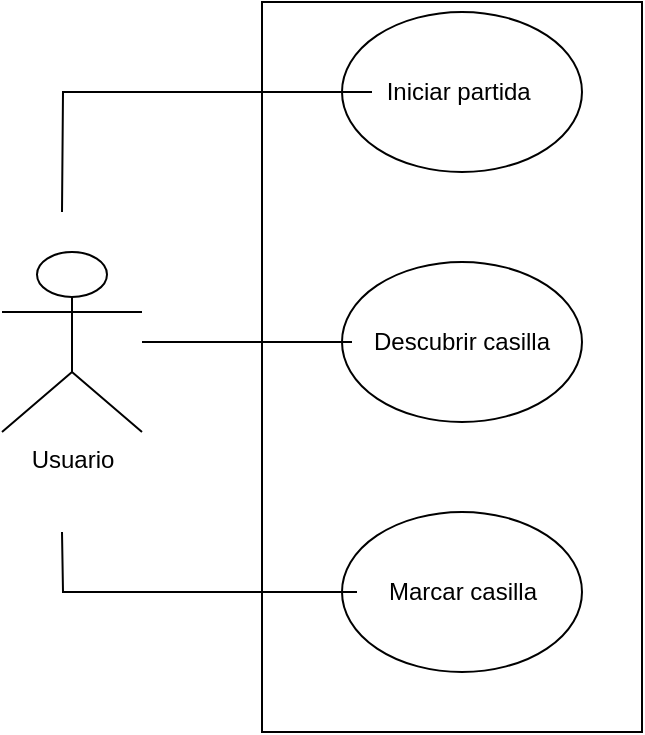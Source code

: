<mxfile version="21.1.2" type="device">
  <diagram name="Página-1" id="JyZzpQffdHG1UAHrtDDV">
    <mxGraphModel dx="1050" dy="629" grid="1" gridSize="10" guides="1" tooltips="1" connect="1" arrows="1" fold="1" page="1" pageScale="1" pageWidth="827" pageHeight="1169" math="0" shadow="0">
      <root>
        <mxCell id="0" />
        <mxCell id="1" parent="0" />
        <mxCell id="fhS_L0i97eXS0MJJRt2M-8" value="" style="rounded=0;whiteSpace=wrap;html=1;" vertex="1" parent="1">
          <mxGeometry x="240" y="35" width="190" height="365" as="geometry" />
        </mxCell>
        <mxCell id="fhS_L0i97eXS0MJJRt2M-1" value="Usuario" style="shape=umlActor;verticalLabelPosition=bottom;verticalAlign=top;html=1;outlineConnect=0;" vertex="1" parent="1">
          <mxGeometry x="110" y="160" width="70" height="90" as="geometry" />
        </mxCell>
        <mxCell id="fhS_L0i97eXS0MJJRt2M-2" value="" style="ellipse;whiteSpace=wrap;html=1;" vertex="1" parent="1">
          <mxGeometry x="280" y="40" width="120" height="80" as="geometry" />
        </mxCell>
        <mxCell id="fhS_L0i97eXS0MJJRt2M-3" value="" style="ellipse;whiteSpace=wrap;html=1;" vertex="1" parent="1">
          <mxGeometry x="280" y="165" width="120" height="80" as="geometry" />
        </mxCell>
        <mxCell id="fhS_L0i97eXS0MJJRt2M-4" value="" style="ellipse;whiteSpace=wrap;html=1;" vertex="1" parent="1">
          <mxGeometry x="280" y="290" width="120" height="80" as="geometry" />
        </mxCell>
        <mxCell id="fhS_L0i97eXS0MJJRt2M-11" style="edgeStyle=orthogonalEdgeStyle;rounded=0;orthogonalLoop=1;jettySize=auto;html=1;endArrow=none;endFill=0;" edge="1" parent="1" source="fhS_L0i97eXS0MJJRt2M-5">
          <mxGeometry relative="1" as="geometry">
            <mxPoint x="140" y="140" as="targetPoint" />
          </mxGeometry>
        </mxCell>
        <mxCell id="fhS_L0i97eXS0MJJRt2M-5" value="Iniciar partida&amp;nbsp;" style="text;html=1;strokeColor=none;fillColor=none;align=center;verticalAlign=middle;whiteSpace=wrap;rounded=0;" vertex="1" parent="1">
          <mxGeometry x="295" y="65" width="90" height="30" as="geometry" />
        </mxCell>
        <mxCell id="fhS_L0i97eXS0MJJRt2M-10" style="edgeStyle=orthogonalEdgeStyle;rounded=0;orthogonalLoop=1;jettySize=auto;html=1;endArrow=none;endFill=0;" edge="1" parent="1" source="fhS_L0i97eXS0MJJRt2M-6" target="fhS_L0i97eXS0MJJRt2M-1">
          <mxGeometry relative="1" as="geometry" />
        </mxCell>
        <mxCell id="fhS_L0i97eXS0MJJRt2M-6" value="Descubrir casilla" style="text;html=1;strokeColor=none;fillColor=none;align=center;verticalAlign=middle;whiteSpace=wrap;rounded=0;" vertex="1" parent="1">
          <mxGeometry x="285" y="190" width="110" height="30" as="geometry" />
        </mxCell>
        <mxCell id="fhS_L0i97eXS0MJJRt2M-9" style="edgeStyle=orthogonalEdgeStyle;rounded=0;orthogonalLoop=1;jettySize=auto;html=1;endArrow=none;endFill=0;" edge="1" parent="1" source="fhS_L0i97eXS0MJJRt2M-7">
          <mxGeometry relative="1" as="geometry">
            <mxPoint x="140" y="300" as="targetPoint" />
          </mxGeometry>
        </mxCell>
        <mxCell id="fhS_L0i97eXS0MJJRt2M-7" value="Marcar casilla" style="text;html=1;strokeColor=none;fillColor=none;align=center;verticalAlign=middle;whiteSpace=wrap;rounded=0;" vertex="1" parent="1">
          <mxGeometry x="287.5" y="317.5" width="105" height="25" as="geometry" />
        </mxCell>
      </root>
    </mxGraphModel>
  </diagram>
</mxfile>
